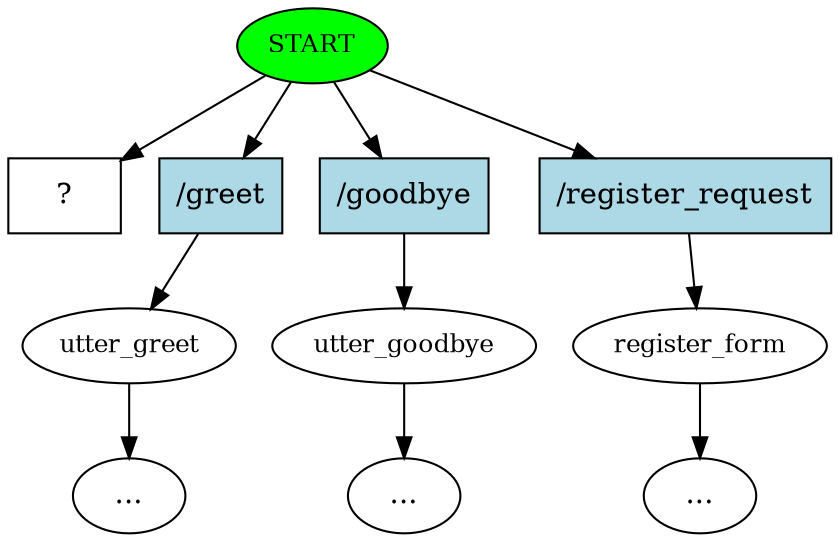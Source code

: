 digraph  {
0 [class="start active", fillcolor=green, fontsize=12, label=START, style=filled];
1 [class="", fontsize=12, label=utter_greet];
"-5" [class=ellipsis, label="..."];
4 [class="", fontsize=12, label=utter_goodbye];
"-6" [class=ellipsis, label="..."];
5 [class="", fontsize=12, label=register_form];
"-7" [class=ellipsis, label="..."];
6 [class="intent dashed active", label="  ?  ", shape=rect];
7 [class=intent, fillcolor=lightblue, label="/greet", shape=rect, style=filled];
8 [class=intent, fillcolor=lightblue, label="/goodbye", shape=rect, style=filled];
9 [class=intent, fillcolor=lightblue, label="/register_request", shape=rect, style=filled];
0 -> 6  [class=active, key=NONE, label=""];
0 -> 7  [class="", key=0];
0 -> 8  [class="", key=0];
0 -> 9  [class="", key=0];
1 -> "-5"  [class="", key=NONE, label=""];
4 -> "-6"  [class="", key=NONE, label=""];
5 -> "-7"  [class="", key=NONE, label=""];
7 -> 1  [class="", key=0];
8 -> 4  [class="", key=0];
9 -> 5  [class="", key=0];
}
